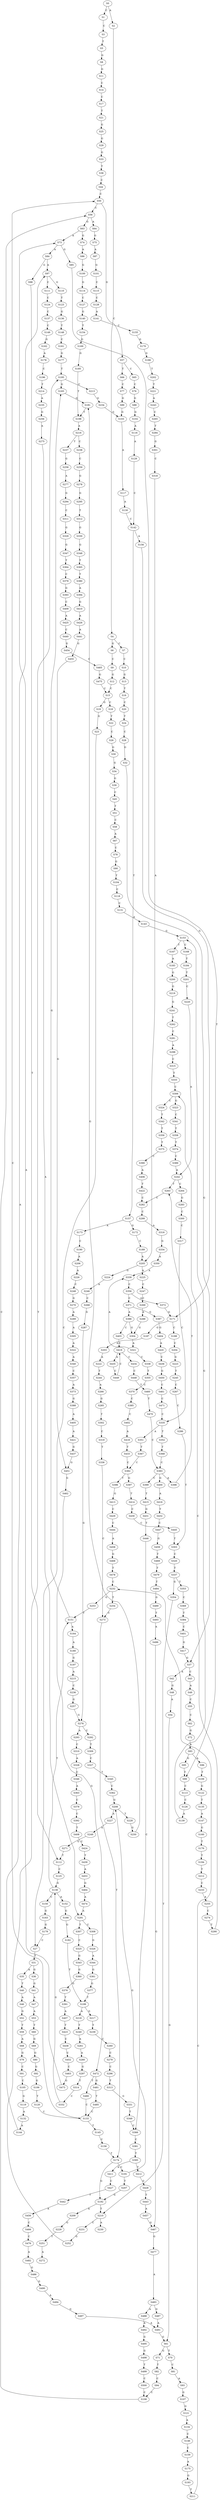 strict digraph  {
	S0 -> S1 [ label = C ];
	S0 -> S2 [ label = A ];
	S1 -> S3 [ label = C ];
	S2 -> S4 [ label = C ];
	S3 -> S5 [ label = T ];
	S4 -> S6 [ label = G ];
	S4 -> S7 [ label = C ];
	S5 -> S8 [ label = G ];
	S6 -> S9 [ label = C ];
	S7 -> S10 [ label = C ];
	S8 -> S11 [ label = G ];
	S9 -> S12 [ label = G ];
	S10 -> S13 [ label = G ];
	S11 -> S14 [ label = C ];
	S12 -> S15 [ label = C ];
	S13 -> S16 [ label = T ];
	S14 -> S17 [ label = C ];
	S15 -> S18 [ label = C ];
	S15 -> S19 [ label = G ];
	S16 -> S20 [ label = C ];
	S17 -> S21 [ label = T ];
	S18 -> S22 [ label = T ];
	S19 -> S23 [ label = G ];
	S20 -> S24 [ label = T ];
	S21 -> S25 [ label = G ];
	S22 -> S26 [ label = C ];
	S23 -> S27 [ label = C ];
	S24 -> S28 [ label = C ];
	S25 -> S29 [ label = G ];
	S26 -> S30 [ label = G ];
	S27 -> S31 [ label = T ];
	S28 -> S32 [ label = G ];
	S29 -> S33 [ label = G ];
	S30 -> S34 [ label = G ];
	S31 -> S35 [ label = A ];
	S31 -> S36 [ label = G ];
	S32 -> S37 [ label = G ];
	S33 -> S38 [ label = T ];
	S34 -> S39 [ label = G ];
	S35 -> S40 [ label = T ];
	S36 -> S41 [ label = G ];
	S37 -> S42 [ label = A ];
	S37 -> S43 [ label = C ];
	S38 -> S44 [ label = C ];
	S39 -> S45 [ label = C ];
	S40 -> S46 [ label = A ];
	S41 -> S47 [ label = A ];
	S42 -> S48 [ label = G ];
	S43 -> S49 [ label = A ];
	S44 -> S50 [ label = C ];
	S45 -> S51 [ label = T ];
	S46 -> S52 [ label = G ];
	S47 -> S53 [ label = A ];
	S48 -> S54 [ label = A ];
	S49 -> S55 [ label = C ];
	S50 -> S56 [ label = C ];
	S50 -> S57 [ label = G ];
	S51 -> S58 [ label = C ];
	S52 -> S59 [ label = T ];
	S53 -> S60 [ label = T ];
	S54 -> S61 [ label = G ];
	S55 -> S62 [ label = C ];
	S56 -> S63 [ label = G ];
	S56 -> S64 [ label = A ];
	S57 -> S65 [ label = C ];
	S57 -> S66 [ label = T ];
	S58 -> S67 [ label = A ];
	S59 -> S68 [ label = A ];
	S60 -> S69 [ label = G ];
	S61 -> S70 [ label = T ];
	S61 -> S71 [ label = G ];
	S62 -> S72 [ label = G ];
	S63 -> S73 [ label = A ];
	S63 -> S74 [ label = G ];
	S64 -> S75 [ label = G ];
	S65 -> S76 [ label = C ];
	S66 -> S77 [ label = C ];
	S67 -> S78 [ label = C ];
	S68 -> S79 [ label = G ];
	S69 -> S80 [ label = G ];
	S70 -> S81 [ label = C ];
	S71 -> S82 [ label = T ];
	S72 -> S83 [ label = A ];
	S73 -> S84 [ label = A ];
	S73 -> S85 [ label = G ];
	S74 -> S86 [ label = A ];
	S75 -> S87 [ label = A ];
	S76 -> S88 [ label = G ];
	S77 -> S89 [ label = G ];
	S78 -> S90 [ label = G ];
	S79 -> S91 [ label = C ];
	S80 -> S92 [ label = G ];
	S81 -> S93 [ label = A ];
	S82 -> S94 [ label = C ];
	S83 -> S95 [ label = G ];
	S83 -> S96 [ label = A ];
	S84 -> S97 [ label = A ];
	S84 -> S98 [ label = G ];
	S85 -> S99 [ label = T ];
	S86 -> S100 [ label = G ];
	S87 -> S101 [ label = G ];
	S88 -> S102 [ label = G ];
	S89 -> S103 [ label = G ];
	S90 -> S104 [ label = T ];
	S91 -> S105 [ label = C ];
	S92 -> S106 [ label = G ];
	S93 -> S107 [ label = G ];
	S94 -> S108 [ label = C ];
	S95 -> S99 [ label = T ];
	S96 -> S109 [ label = T ];
	S97 -> S110 [ label = G ];
	S97 -> S111 [ label = C ];
	S98 -> S112 [ label = T ];
	S99 -> S113 [ label = C ];
	S100 -> S114 [ label = G ];
	S101 -> S115 [ label = C ];
	S102 -> S116 [ label = A ];
	S103 -> S117 [ label = A ];
	S104 -> S118 [ label = C ];
	S105 -> S119 [ label = G ];
	S106 -> S120 [ label = T ];
	S107 -> S121 [ label = G ];
	S108 -> S56 [ label = C ];
	S109 -> S122 [ label = G ];
	S110 -> S123 [ label = T ];
	S111 -> S124 [ label = C ];
	S112 -> S125 [ label = C ];
	S113 -> S126 [ label = C ];
	S114 -> S127 [ label = C ];
	S115 -> S128 [ label = C ];
	S116 -> S129 [ label = A ];
	S117 -> S130 [ label = A ];
	S118 -> S131 [ label = C ];
	S119 -> S132 [ label = A ];
	S120 -> S133 [ label = C ];
	S121 -> S134 [ label = A ];
	S122 -> S135 [ label = T ];
	S123 -> S136 [ label = G ];
	S124 -> S137 [ label = C ];
	S125 -> S138 [ label = G ];
	S126 -> S139 [ label = A ];
	S127 -> S140 [ label = G ];
	S128 -> S141 [ label = A ];
	S129 -> S142 [ label = C ];
	S130 -> S142 [ label = C ];
	S131 -> S143 [ label = A ];
	S132 -> S144 [ label = A ];
	S133 -> S50 [ label = C ];
	S133 -> S145 [ label = T ];
	S134 -> S146 [ label = C ];
	S135 -> S147 [ label = A ];
	S136 -> S148 [ label = T ];
	S137 -> S149 [ label = C ];
	S138 -> S150 [ label = C ];
	S138 -> S151 [ label = T ];
	S138 -> S152 [ label = A ];
	S139 -> S153 [ label = G ];
	S140 -> S154 [ label = T ];
	S141 -> S155 [ label = C ];
	S142 -> S156 [ label = A ];
	S142 -> S157 [ label = T ];
	S143 -> S153 [ label = G ];
	S144 -> S97 [ label = A ];
	S145 -> S158 [ label = C ];
	S146 -> S159 [ label = C ];
	S147 -> S160 [ label = G ];
	S148 -> S161 [ label = C ];
	S149 -> S162 [ label = G ];
	S150 -> S163 [ label = G ];
	S151 -> S164 [ label = A ];
	S151 -> S165 [ label = G ];
	S152 -> S166 [ label = G ];
	S153 -> S167 [ label = T ];
	S153 -> S168 [ label = C ];
	S154 -> S169 [ label = G ];
	S155 -> S170 [ label = G ];
	S156 -> S171 [ label = G ];
	S157 -> S172 [ label = G ];
	S157 -> S173 [ label = A ];
	S158 -> S174 [ label = T ];
	S159 -> S175 [ label = A ];
	S160 -> S176 [ label = T ];
	S161 -> S177 [ label = G ];
	S162 -> S178 [ label = A ];
	S163 -> S179 [ label = G ];
	S164 -> S180 [ label = A ];
	S165 -> S181 [ label = G ];
	S166 -> S182 [ label = G ];
	S167 -> S183 [ label = A ];
	S168 -> S184 [ label = T ];
	S169 -> S185 [ label = G ];
	S170 -> S186 [ label = G ];
	S171 -> S187 [ label = G ];
	S171 -> S188 [ label = C ];
	S172 -> S189 [ label = C ];
	S173 -> S190 [ label = C ];
	S174 -> S191 [ label = C ];
	S174 -> S192 [ label = G ];
	S175 -> S193 [ label = G ];
	S176 -> S194 [ label = T ];
	S177 -> S195 [ label = T ];
	S178 -> S196 [ label = C ];
	S179 -> S27 [ label = C ];
	S180 -> S197 [ label = G ];
	S181 -> S198 [ label = T ];
	S182 -> S199 [ label = T ];
	S183 -> S200 [ label = G ];
	S184 -> S201 [ label = T ];
	S185 -> S198 [ label = T ];
	S186 -> S202 [ label = T ];
	S187 -> S203 [ label = A ];
	S188 -> S204 [ label = C ];
	S189 -> S205 [ label = A ];
	S190 -> S206 [ label = A ];
	S191 -> S207 [ label = T ];
	S191 -> S208 [ label = G ];
	S192 -> S209 [ label = A ];
	S192 -> S210 [ label = T ];
	S193 -> S211 [ label = T ];
	S194 -> S212 [ label = T ];
	S195 -> S213 [ label = C ];
	S195 -> S165 [ label = G ];
	S196 -> S214 [ label = T ];
	S197 -> S215 [ label = A ];
	S198 -> S216 [ label = A ];
	S199 -> S217 [ label = G ];
	S199 -> S218 [ label = A ];
	S200 -> S219 [ label = G ];
	S201 -> S220 [ label = C ];
	S202 -> S221 [ label = T ];
	S203 -> S222 [ label = A ];
	S204 -> S223 [ label = G ];
	S205 -> S224 [ label = G ];
	S205 -> S225 [ label = A ];
	S206 -> S226 [ label = A ];
	S207 -> S192 [ label = G ];
	S208 -> S227 [ label = A ];
	S208 -> S228 [ label = T ];
	S209 -> S229 [ label = G ];
	S210 -> S230 [ label = A ];
	S210 -> S231 [ label = C ];
	S211 -> S232 [ label = C ];
	S212 -> S233 [ label = C ];
	S213 -> S234 [ label = G ];
	S214 -> S235 [ label = A ];
	S215 -> S236 [ label = C ];
	S216 -> S237 [ label = T ];
	S216 -> S238 [ label = C ];
	S217 -> S239 [ label = T ];
	S218 -> S240 [ label = T ];
	S219 -> S241 [ label = G ];
	S220 -> S242 [ label = A ];
	S221 -> S243 [ label = A ];
	S222 -> S244 [ label = T ];
	S223 -> S245 [ label = T ];
	S224 -> S246 [ label = A ];
	S225 -> S247 [ label = C ];
	S226 -> S248 [ label = C ];
	S227 -> S249 [ label = A ];
	S228 -> S250 [ label = G ];
	S229 -> S251 [ label = T ];
	S231 -> S252 [ label = G ];
	S232 -> S253 [ label = G ];
	S232 -> S254 [ label = T ];
	S233 -> S255 [ label = A ];
	S234 -> S103 [ label = G ];
	S235 -> S256 [ label = G ];
	S236 -> S257 [ label = G ];
	S237 -> S258 [ label = G ];
	S238 -> S259 [ label = C ];
	S239 -> S260 [ label = C ];
	S240 -> S261 [ label = A ];
	S241 -> S262 [ label = T ];
	S242 -> S263 [ label = T ];
	S242 -> S264 [ label = C ];
	S243 -> S265 [ label = C ];
	S244 -> S266 [ label = A ];
	S245 -> S267 [ label = C ];
	S246 -> S268 [ label = C ];
	S247 -> S269 [ label = C ];
	S248 -> S270 [ label = G ];
	S249 -> S271 [ label = G ];
	S250 -> S181 [ label = G ];
	S251 -> S272 [ label = A ];
	S252 -> S195 [ label = T ];
	S253 -> S151 [ label = T ];
	S254 -> S273 [ label = C ];
	S255 -> S274 [ label = C ];
	S256 -> S275 [ label = A ];
	S257 -> S276 [ label = G ];
	S258 -> S277 [ label = A ];
	S259 -> S278 [ label = G ];
	S260 -> S279 [ label = C ];
	S261 -> S280 [ label = A ];
	S262 -> S281 [ label = C ];
	S263 -> S282 [ label = C ];
	S264 -> S283 [ label = G ];
	S265 -> S284 [ label = T ];
	S266 -> S285 [ label = G ];
	S267 -> S286 [ label = C ];
	S268 -> S287 [ label = G ];
	S269 -> S288 [ label = A ];
	S270 -> S289 [ label = A ];
	S271 -> S112 [ label = T ];
	S273 -> S174 [ label = T ];
	S274 -> S290 [ label = T ];
	S275 -> S291 [ label = A ];
	S276 -> S292 [ label = C ];
	S276 -> S293 [ label = A ];
	S277 -> S294 [ label = G ];
	S278 -> S295 [ label = G ];
	S279 -> S296 [ label = C ];
	S280 -> S297 [ label = G ];
	S281 -> S298 [ label = A ];
	S282 -> S299 [ label = C ];
	S283 -> S300 [ label = C ];
	S284 -> S301 [ label = G ];
	S285 -> S302 [ label = T ];
	S286 -> S303 [ label = T ];
	S287 -> S276 [ label = G ];
	S288 -> S304 [ label = G ];
	S289 -> S305 [ label = A ];
	S290 -> S306 [ label = C ];
	S291 -> S307 [ label = T ];
	S291 -> S308 [ label = C ];
	S292 -> S309 [ label = T ];
	S293 -> S310 [ label = C ];
	S294 -> S311 [ label = C ];
	S295 -> S312 [ label = T ];
	S296 -> S313 [ label = T ];
	S297 -> S314 [ label = T ];
	S298 -> S315 [ label = C ];
	S299 -> S316 [ label = A ];
	S300 -> S317 [ label = C ];
	S301 -> S318 [ label = C ];
	S302 -> S319 [ label = C ];
	S303 -> S320 [ label = C ];
	S304 -> S321 [ label = A ];
	S305 -> S322 [ label = A ];
	S306 -> S323 [ label = G ];
	S306 -> S324 [ label = C ];
	S307 -> S325 [ label = C ];
	S308 -> S326 [ label = G ];
	S309 -> S327 [ label = C ];
	S310 -> S328 [ label = A ];
	S311 -> S329 [ label = G ];
	S312 -> S330 [ label = G ];
	S313 -> S331 [ label = G ];
	S314 -> S332 [ label = C ];
	S315 -> S333 [ label = T ];
	S316 -> S334 [ label = G ];
	S317 -> S335 [ label = C ];
	S318 -> S205 [ label = A ];
	S319 -> S336 [ label = T ];
	S320 -> S337 [ label = T ];
	S321 -> S338 [ label = C ];
	S321 -> S339 [ label = A ];
	S322 -> S340 [ label = A ];
	S323 -> S341 [ label = C ];
	S324 -> S342 [ label = T ];
	S325 -> S343 [ label = G ];
	S326 -> S344 [ label = A ];
	S327 -> S345 [ label = T ];
	S328 -> S346 [ label = C ];
	S329 -> S347 [ label = G ];
	S330 -> S348 [ label = G ];
	S331 -> S349 [ label = T ];
	S332 -> S138 [ label = G ];
	S333 -> S306 [ label = C ];
	S334 -> S350 [ label = A ];
	S335 -> S351 [ label = A ];
	S335 -> S352 [ label = T ];
	S336 -> S273 [ label = C ];
	S337 -> S353 [ label = T ];
	S337 -> S354 [ label = G ];
	S338 -> S355 [ label = T ];
	S339 -> S356 [ label = C ];
	S340 -> S357 [ label = C ];
	S341 -> S358 [ label = T ];
	S342 -> S359 [ label = T ];
	S343 -> S360 [ label = G ];
	S344 -> S361 [ label = G ];
	S345 -> S362 [ label = C ];
	S346 -> S363 [ label = A ];
	S347 -> S364 [ label = T ];
	S348 -> S365 [ label = T ];
	S349 -> S366 [ label = C ];
	S350 -> S339 [ label = A ];
	S351 -> S367 [ label = T ];
	S352 -> S368 [ label = T ];
	S353 -> S369 [ label = C ];
	S354 -> S210 [ label = T ];
	S355 -> S370 [ label = C ];
	S356 -> S371 [ label = C ];
	S356 -> S372 [ label = A ];
	S357 -> S373 [ label = A ];
	S358 -> S374 [ label = T ];
	S359 -> S375 [ label = T ];
	S360 -> S376 [ label = G ];
	S361 -> S377 [ label = G ];
	S362 -> S208 [ label = G ];
	S363 -> S378 [ label = C ];
	S364 -> S379 [ label = C ];
	S365 -> S380 [ label = T ];
	S366 -> S381 [ label = C ];
	S367 -> S382 [ label = C ];
	S368 -> S383 [ label = C ];
	S369 -> S384 [ label = T ];
	S370 -> S385 [ label = C ];
	S371 -> S386 [ label = A ];
	S371 -> S387 [ label = G ];
	S372 -> S171 [ label = G ];
	S373 -> S388 [ label = G ];
	S374 -> S389 [ label = C ];
	S375 -> S390 [ label = C ];
	S376 -> S391 [ label = T ];
	S377 -> S199 [ label = T ];
	S378 -> S392 [ label = C ];
	S379 -> S393 [ label = G ];
	S380 -> S394 [ label = A ];
	S381 -> S395 [ label = T ];
	S382 -> S396 [ label = T ];
	S382 -> S397 [ label = G ];
	S383 -> S398 [ label = A ];
	S383 -> S399 [ label = C ];
	S383 -> S400 [ label = G ];
	S384 -> S401 [ label = C ];
	S385 -> S402 [ label = C ];
	S386 -> S304 [ label = G ];
	S386 -> S403 [ label = C ];
	S387 -> S404 [ label = G ];
	S388 -> S405 [ label = A ];
	S389 -> S242 [ label = A ];
	S390 -> S406 [ label = A ];
	S391 -> S407 [ label = A ];
	S392 -> S408 [ label = T ];
	S393 -> S409 [ label = C ];
	S394 -> S410 [ label = G ];
	S395 -> S411 [ label = A ];
	S395 -> S412 [ label = T ];
	S396 -> S413 [ label = G ];
	S397 -> S414 [ label = T ];
	S398 -> S263 [ label = T ];
	S399 -> S415 [ label = T ];
	S400 -> S416 [ label = A ];
	S401 -> S417 [ label = G ];
	S402 -> S418 [ label = A ];
	S403 -> S419 [ label = C ];
	S404 -> S420 [ label = A ];
	S405 -> S421 [ label = A ];
	S406 -> S422 [ label = T ];
	S407 -> S423 [ label = T ];
	S408 -> S424 [ label = C ];
	S409 -> S425 [ label = A ];
	S410 -> S426 [ label = A ];
	S411 -> S427 [ label = C ];
	S412 -> S428 [ label = G ];
	S413 -> S429 [ label = C ];
	S414 -> S430 [ label = C ];
	S415 -> S431 [ label = G ];
	S416 -> S432 [ label = T ];
	S417 -> S37 [ label = G ];
	S418 -> S433 [ label = T ];
	S419 -> S434 [ label = C ];
	S419 -> S435 [ label = A ];
	S420 -> S436 [ label = C ];
	S421 -> S437 [ label = G ];
	S422 -> S282 [ label = C ];
	S423 -> S438 [ label = C ];
	S424 -> S439 [ label = T ];
	S425 -> S440 [ label = C ];
	S426 -> S441 [ label = A ];
	S427 -> S442 [ label = T ];
	S428 -> S443 [ label = T ];
	S429 -> S444 [ label = C ];
	S430 -> S445 [ label = C ];
	S431 -> S446 [ label = T ];
	S432 -> S447 [ label = C ];
	S433 -> S382 [ label = C ];
	S434 -> S448 [ label = C ];
	S435 -> S449 [ label = C ];
	S436 -> S450 [ label = G ];
	S437 -> S451 [ label = G ];
	S438 -> S452 [ label = C ];
	S439 -> S453 [ label = A ];
	S440 -> S454 [ label = G ];
	S441 -> S455 [ label = G ];
	S442 -> S456 [ label = A ];
	S443 -> S457 [ label = A ];
	S444 -> S458 [ label = A ];
	S445 -> S303 [ label = T ];
	S446 -> S366 [ label = C ];
	S447 -> S459 [ label = G ];
	S448 -> S460 [ label = T ];
	S449 -> S419 [ label = C ];
	S450 -> S461 [ label = C ];
	S451 -> S462 [ label = G ];
	S452 -> S463 [ label = C ];
	S453 -> S464 [ label = G ];
	S454 -> S465 [ label = C ];
	S455 -> S451 [ label = G ];
	S456 -> S466 [ label = C ];
	S457 -> S467 [ label = G ];
	S458 -> S468 [ label = G ];
	S459 -> S469 [ label = T ];
	S460 -> S470 [ label = T ];
	S461 -> S471 [ label = C ];
	S462 -> S472 [ label = G ];
	S463 -> S473 [ label = G ];
	S464 -> S474 [ label = A ];
	S465 -> S475 [ label = G ];
	S466 -> S476 [ label = C ];
	S467 -> S477 [ label = G ];
	S468 -> S478 [ label = T ];
	S469 -> S479 [ label = T ];
	S470 -> S383 [ label = C ];
	S471 -> S335 [ label = C ];
	S472 -> S480 [ label = T ];
	S472 -> S481 [ label = G ];
	S473 -> S73 [ label = A ];
	S474 -> S291 [ label = A ];
	S475 -> S15 [ label = C ];
	S476 -> S482 [ label = A ];
	S477 -> S483 [ label = A ];
	S478 -> S232 [ label = C ];
	S479 -> S484 [ label = T ];
	S480 -> S133 [ label = C ];
	S481 -> S485 [ label = T ];
	S482 -> S486 [ label = G ];
	S483 -> S487 [ label = G ];
	S483 -> S488 [ label = A ];
	S484 -> S489 [ label = G ];
	S485 -> S133 [ label = C ];
	S486 -> S490 [ label = G ];
	S487 -> S491 [ label = A ];
	S488 -> S492 [ label = A ];
	S489 -> S493 [ label = T ];
	S490 -> S494 [ label = A ];
	S491 -> S61 [ label = G ];
	S492 -> S495 [ label = G ];
	S493 -> S496 [ label = A ];
	S494 -> S497 [ label = G ];
	S495 -> S498 [ label = G ];
	S496 -> S467 [ label = G ];
	S497 -> S491 [ label = A ];
	S498 -> S499 [ label = T ];
	S499 -> S500 [ label = C ];
	S500 -> S108 [ label = C ];
}

